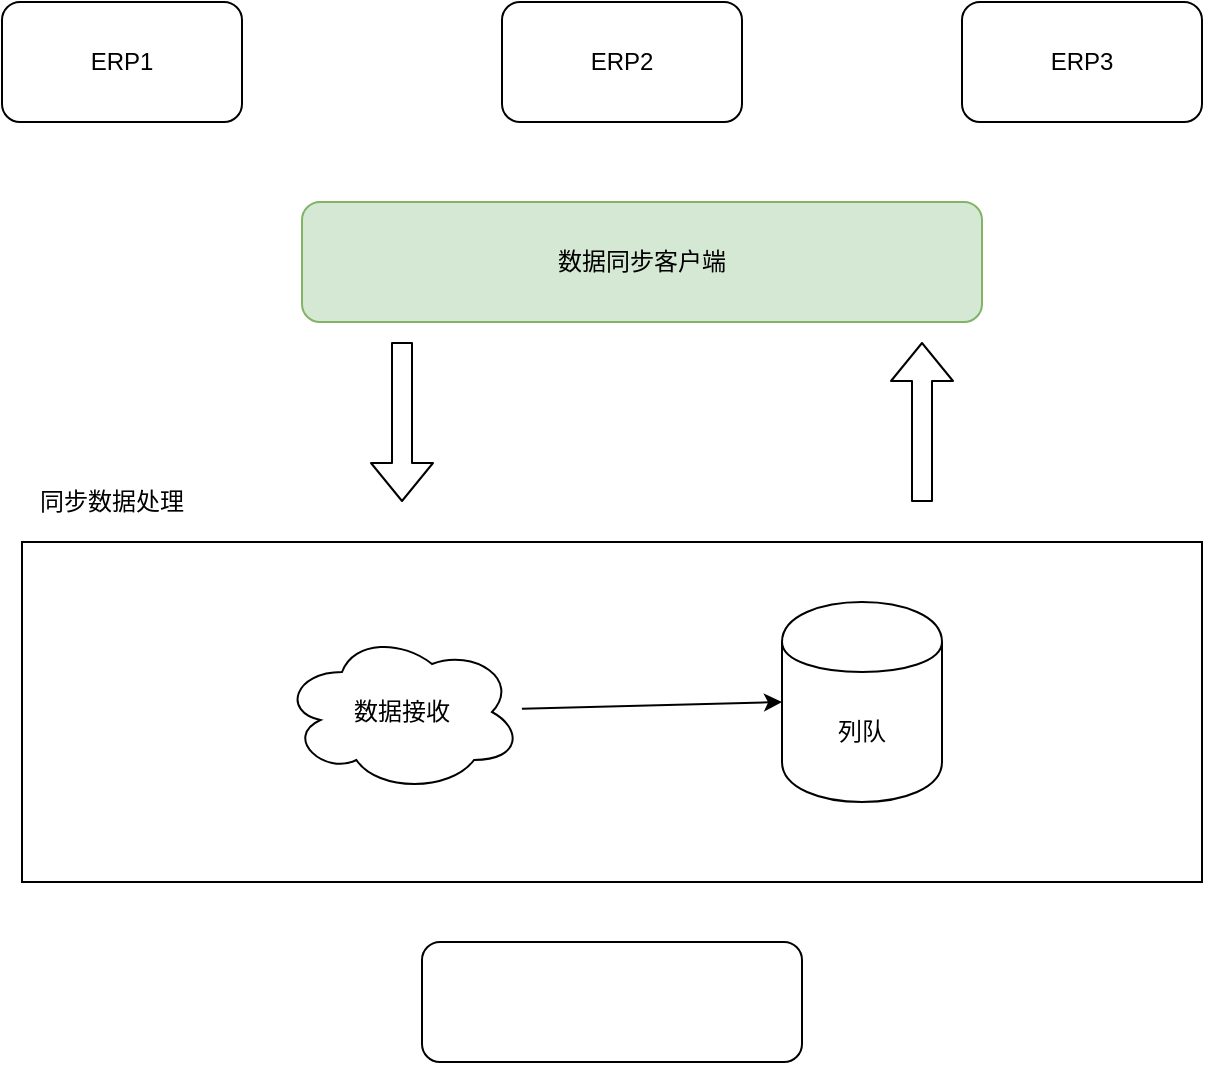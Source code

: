 <mxfile version="12.3.2" type="github" pages="1">
  <diagram id="8JtCcJnO_4OzBhPJUl-I" name="Page-1">
    <mxGraphModel dx="1408" dy="695" grid="1" gridSize="10" guides="1" tooltips="1" connect="1" arrows="1" fold="1" page="1" pageScale="1" pageWidth="827" pageHeight="1169" math="0" shadow="0">
      <root>
        <mxCell id="0"/>
        <mxCell id="1" parent="0"/>
        <mxCell id="0QbthuC8kXL6-Ch14Eif-4" value="ERP1" style="rounded=1;whiteSpace=wrap;html=1;" vertex="1" parent="1">
          <mxGeometry x="60" y="70" width="120" height="60" as="geometry"/>
        </mxCell>
        <mxCell id="0QbthuC8kXL6-Ch14Eif-5" value="ERP2" style="rounded=1;whiteSpace=wrap;html=1;" vertex="1" parent="1">
          <mxGeometry x="310" y="70" width="120" height="60" as="geometry"/>
        </mxCell>
        <mxCell id="0QbthuC8kXL6-Ch14Eif-6" value="ERP3" style="rounded=1;whiteSpace=wrap;html=1;" vertex="1" parent="1">
          <mxGeometry x="540" y="70" width="120" height="60" as="geometry"/>
        </mxCell>
        <mxCell id="0QbthuC8kXL6-Ch14Eif-9" value="" style="shape=flexArrow;endArrow=classic;html=1;" edge="1" parent="1">
          <mxGeometry width="50" height="50" relative="1" as="geometry">
            <mxPoint x="260" y="240" as="sourcePoint"/>
            <mxPoint x="260" y="320" as="targetPoint"/>
          </mxGeometry>
        </mxCell>
        <mxCell id="0QbthuC8kXL6-Ch14Eif-21" value="数据同步客户端" style="rounded=1;whiteSpace=wrap;html=1;fillColor=#d5e8d4;strokeColor=#82b366;" vertex="1" parent="1">
          <mxGeometry x="210" y="170" width="340" height="60" as="geometry"/>
        </mxCell>
        <mxCell id="0QbthuC8kXL6-Ch14Eif-23" value="" style="shape=flexArrow;endArrow=classic;html=1;" edge="1" parent="1">
          <mxGeometry width="50" height="50" relative="1" as="geometry">
            <mxPoint x="520" y="320" as="sourcePoint"/>
            <mxPoint x="520" y="240" as="targetPoint"/>
          </mxGeometry>
        </mxCell>
        <mxCell id="0QbthuC8kXL6-Ch14Eif-24" value="" style="rounded=0;whiteSpace=wrap;html=1;" vertex="1" parent="1">
          <mxGeometry x="70" y="340" width="590" height="170" as="geometry"/>
        </mxCell>
        <mxCell id="0QbthuC8kXL6-Ch14Eif-25" value="同步数据处理" style="text;html=1;strokeColor=none;fillColor=none;align=center;verticalAlign=middle;whiteSpace=wrap;rounded=0;" vertex="1" parent="1">
          <mxGeometry x="70" y="310" width="90" height="20" as="geometry"/>
        </mxCell>
        <mxCell id="0QbthuC8kXL6-Ch14Eif-26" value="列队" style="shape=cylinder;whiteSpace=wrap;html=1;boundedLbl=1;backgroundOutline=1;" vertex="1" parent="1">
          <mxGeometry x="450" y="370" width="80" height="100" as="geometry"/>
        </mxCell>
        <mxCell id="0QbthuC8kXL6-Ch14Eif-27" value="数据接收" style="ellipse;shape=cloud;whiteSpace=wrap;html=1;" vertex="1" parent="1">
          <mxGeometry x="200" y="385" width="120" height="80" as="geometry"/>
        </mxCell>
        <mxCell id="0QbthuC8kXL6-Ch14Eif-41" value="" style="endArrow=classic;html=1;entryX=0;entryY=0.5;entryDx=0;entryDy=0;" edge="1" parent="1" source="0QbthuC8kXL6-Ch14Eif-27" target="0QbthuC8kXL6-Ch14Eif-26">
          <mxGeometry width="50" height="50" relative="1" as="geometry">
            <mxPoint x="60" y="580" as="sourcePoint"/>
            <mxPoint x="110" y="530" as="targetPoint"/>
          </mxGeometry>
        </mxCell>
        <mxCell id="0QbthuC8kXL6-Ch14Eif-42" value="" style="rounded=1;whiteSpace=wrap;html=1;" vertex="1" parent="1">
          <mxGeometry x="270" y="540" width="190" height="60" as="geometry"/>
        </mxCell>
      </root>
    </mxGraphModel>
  </diagram>
</mxfile>
